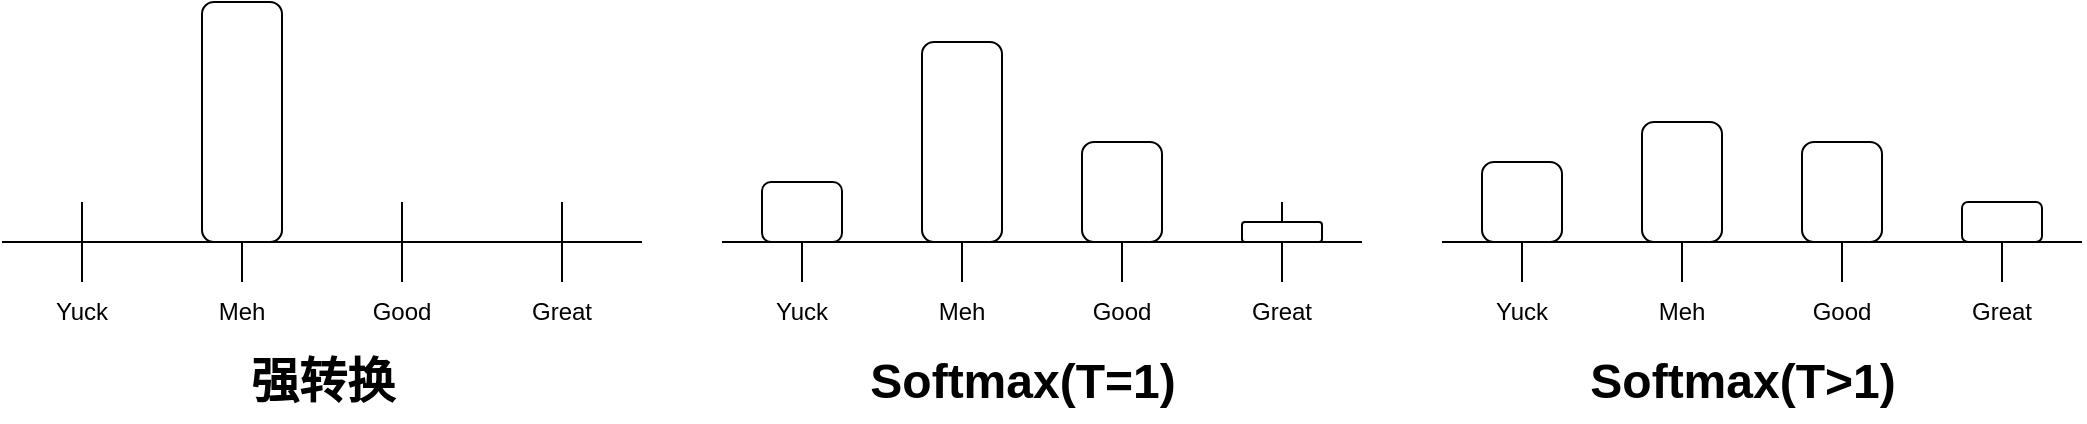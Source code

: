 <mxfile>
    <diagram id="uClf7CbBTr9JT9ghtrku" name="第 1 页">
        <mxGraphModel dx="1176" dy="593" grid="1" gridSize="10" guides="1" tooltips="1" connect="1" arrows="1" fold="1" page="1" pageScale="1" pageWidth="827" pageHeight="1169" math="0" shadow="0">
            <root>
                <mxCell id="0"/>
                <mxCell id="1" parent="0"/>
                <mxCell id="2" value="" style="endArrow=none;html=1;" edge="1" parent="1">
                    <mxGeometry width="50" height="50" relative="1" as="geometry">
                        <mxPoint x="80" y="280" as="sourcePoint"/>
                        <mxPoint x="400" y="280" as="targetPoint"/>
                    </mxGeometry>
                </mxCell>
                <mxCell id="3" value="" style="endArrow=none;html=1;" edge="1" parent="1">
                    <mxGeometry width="50" height="50" relative="1" as="geometry">
                        <mxPoint x="120" y="300" as="sourcePoint"/>
                        <mxPoint x="120" y="260" as="targetPoint"/>
                    </mxGeometry>
                </mxCell>
                <mxCell id="5" value="" style="endArrow=none;html=1;" edge="1" parent="1">
                    <mxGeometry width="50" height="50" relative="1" as="geometry">
                        <mxPoint x="200" y="300" as="sourcePoint"/>
                        <mxPoint x="200" y="260" as="targetPoint"/>
                    </mxGeometry>
                </mxCell>
                <mxCell id="6" value="" style="endArrow=none;html=1;" edge="1" parent="1">
                    <mxGeometry width="50" height="50" relative="1" as="geometry">
                        <mxPoint x="280" y="300" as="sourcePoint"/>
                        <mxPoint x="280" y="260" as="targetPoint"/>
                    </mxGeometry>
                </mxCell>
                <mxCell id="7" value="" style="endArrow=none;html=1;" edge="1" parent="1">
                    <mxGeometry width="50" height="50" relative="1" as="geometry">
                        <mxPoint x="360" y="300" as="sourcePoint"/>
                        <mxPoint x="360" y="260" as="targetPoint"/>
                    </mxGeometry>
                </mxCell>
                <mxCell id="8" value="Yuck" style="text;html=1;strokeColor=none;fillColor=none;align=center;verticalAlign=middle;whiteSpace=wrap;rounded=0;" vertex="1" parent="1">
                    <mxGeometry x="90" y="300" width="60" height="30" as="geometry"/>
                </mxCell>
                <mxCell id="9" value="Meh" style="text;html=1;strokeColor=none;fillColor=none;align=center;verticalAlign=middle;whiteSpace=wrap;rounded=0;" vertex="1" parent="1">
                    <mxGeometry x="170" y="300" width="60" height="30" as="geometry"/>
                </mxCell>
                <mxCell id="10" value="Good" style="text;html=1;strokeColor=none;fillColor=none;align=center;verticalAlign=middle;whiteSpace=wrap;rounded=0;" vertex="1" parent="1">
                    <mxGeometry x="250" y="300" width="60" height="30" as="geometry"/>
                </mxCell>
                <mxCell id="11" value="Great" style="text;html=1;strokeColor=none;fillColor=none;align=center;verticalAlign=middle;whiteSpace=wrap;rounded=0;" vertex="1" parent="1">
                    <mxGeometry x="330" y="300" width="60" height="30" as="geometry"/>
                </mxCell>
                <mxCell id="12" value="" style="rounded=1;whiteSpace=wrap;html=1;" vertex="1" parent="1">
                    <mxGeometry x="180" y="160" width="40" height="120" as="geometry"/>
                </mxCell>
                <mxCell id="13" value="" style="endArrow=none;html=1;" edge="1" parent="1">
                    <mxGeometry width="50" height="50" relative="1" as="geometry">
                        <mxPoint x="440.0" y="280" as="sourcePoint"/>
                        <mxPoint x="760" y="280" as="targetPoint"/>
                    </mxGeometry>
                </mxCell>
                <mxCell id="14" value="" style="endArrow=none;html=1;" edge="1" parent="1">
                    <mxGeometry width="50" height="50" relative="1" as="geometry">
                        <mxPoint x="480" y="300" as="sourcePoint"/>
                        <mxPoint x="480" y="260" as="targetPoint"/>
                    </mxGeometry>
                </mxCell>
                <mxCell id="15" value="" style="endArrow=none;html=1;" edge="1" parent="1">
                    <mxGeometry width="50" height="50" relative="1" as="geometry">
                        <mxPoint x="560" y="300" as="sourcePoint"/>
                        <mxPoint x="560" y="260" as="targetPoint"/>
                    </mxGeometry>
                </mxCell>
                <mxCell id="16" value="" style="endArrow=none;html=1;startArrow=none;" edge="1" parent="1" source="25">
                    <mxGeometry width="50" height="50" relative="1" as="geometry">
                        <mxPoint x="640" y="300" as="sourcePoint"/>
                        <mxPoint x="640" y="260" as="targetPoint"/>
                    </mxGeometry>
                </mxCell>
                <mxCell id="17" value="" style="endArrow=none;html=1;" edge="1" parent="1">
                    <mxGeometry width="50" height="50" relative="1" as="geometry">
                        <mxPoint x="720" y="300" as="sourcePoint"/>
                        <mxPoint x="720" y="260" as="targetPoint"/>
                    </mxGeometry>
                </mxCell>
                <mxCell id="18" value="Yuck" style="text;html=1;strokeColor=none;fillColor=none;align=center;verticalAlign=middle;whiteSpace=wrap;rounded=0;" vertex="1" parent="1">
                    <mxGeometry x="450" y="300" width="60" height="30" as="geometry"/>
                </mxCell>
                <mxCell id="19" value="Meh" style="text;html=1;strokeColor=none;fillColor=none;align=center;verticalAlign=middle;whiteSpace=wrap;rounded=0;" vertex="1" parent="1">
                    <mxGeometry x="530" y="300" width="60" height="30" as="geometry"/>
                </mxCell>
                <mxCell id="20" value="Good" style="text;html=1;strokeColor=none;fillColor=none;align=center;verticalAlign=middle;whiteSpace=wrap;rounded=0;" vertex="1" parent="1">
                    <mxGeometry x="610" y="300" width="60" height="30" as="geometry"/>
                </mxCell>
                <mxCell id="21" value="Great" style="text;html=1;strokeColor=none;fillColor=none;align=center;verticalAlign=middle;whiteSpace=wrap;rounded=0;" vertex="1" parent="1">
                    <mxGeometry x="690" y="300" width="60" height="30" as="geometry"/>
                </mxCell>
                <mxCell id="22" value="" style="rounded=1;whiteSpace=wrap;html=1;" vertex="1" parent="1">
                    <mxGeometry x="540" y="180" width="40" height="100" as="geometry"/>
                </mxCell>
                <mxCell id="23" value="强转换" style="text;strokeColor=none;fillColor=none;html=1;fontSize=24;fontStyle=1;verticalAlign=middle;align=center;" vertex="1" parent="1">
                    <mxGeometry x="190" y="330" width="100" height="40" as="geometry"/>
                </mxCell>
                <mxCell id="24" value="" style="rounded=1;whiteSpace=wrap;html=1;" vertex="1" parent="1">
                    <mxGeometry x="460" y="250" width="40" height="30" as="geometry"/>
                </mxCell>
                <mxCell id="26" value="" style="endArrow=none;html=1;" edge="1" parent="1" target="25">
                    <mxGeometry width="50" height="50" relative="1" as="geometry">
                        <mxPoint x="640" y="300" as="sourcePoint"/>
                        <mxPoint x="640" y="260" as="targetPoint"/>
                    </mxGeometry>
                </mxCell>
                <mxCell id="25" value="" style="rounded=1;whiteSpace=wrap;html=1;" vertex="1" parent="1">
                    <mxGeometry x="620" y="230" width="40" height="50" as="geometry"/>
                </mxCell>
                <mxCell id="27" value="" style="rounded=1;whiteSpace=wrap;html=1;" vertex="1" parent="1">
                    <mxGeometry x="700" y="270" width="40" height="10" as="geometry"/>
                </mxCell>
                <mxCell id="29" value="Softmax(T=1)" style="text;strokeColor=none;fillColor=none;html=1;fontSize=24;fontStyle=1;verticalAlign=middle;align=center;" vertex="1" parent="1">
                    <mxGeometry x="540" y="330" width="100" height="40" as="geometry"/>
                </mxCell>
                <mxCell id="30" value="" style="endArrow=none;html=1;" edge="1" parent="1">
                    <mxGeometry width="50" height="50" relative="1" as="geometry">
                        <mxPoint x="800.0" y="280" as="sourcePoint"/>
                        <mxPoint x="1120" y="280" as="targetPoint"/>
                    </mxGeometry>
                </mxCell>
                <mxCell id="31" value="" style="endArrow=none;html=1;" edge="1" parent="1">
                    <mxGeometry width="50" height="50" relative="1" as="geometry">
                        <mxPoint x="840.0" y="300" as="sourcePoint"/>
                        <mxPoint x="840.0" y="260" as="targetPoint"/>
                    </mxGeometry>
                </mxCell>
                <mxCell id="32" value="" style="endArrow=none;html=1;" edge="1" parent="1">
                    <mxGeometry width="50" height="50" relative="1" as="geometry">
                        <mxPoint x="920" y="300" as="sourcePoint"/>
                        <mxPoint x="920" y="260" as="targetPoint"/>
                    </mxGeometry>
                </mxCell>
                <mxCell id="33" value="" style="endArrow=none;html=1;startArrow=none;" edge="1" parent="1" source="42">
                    <mxGeometry width="50" height="50" relative="1" as="geometry">
                        <mxPoint x="1000" y="300" as="sourcePoint"/>
                        <mxPoint x="1000" y="260" as="targetPoint"/>
                    </mxGeometry>
                </mxCell>
                <mxCell id="34" value="" style="endArrow=none;html=1;" edge="1" parent="1">
                    <mxGeometry width="50" height="50" relative="1" as="geometry">
                        <mxPoint x="1080" y="300" as="sourcePoint"/>
                        <mxPoint x="1080" y="260" as="targetPoint"/>
                    </mxGeometry>
                </mxCell>
                <mxCell id="35" value="Yuck" style="text;html=1;strokeColor=none;fillColor=none;align=center;verticalAlign=middle;whiteSpace=wrap;rounded=0;" vertex="1" parent="1">
                    <mxGeometry x="810" y="300" width="60" height="30" as="geometry"/>
                </mxCell>
                <mxCell id="36" value="Meh" style="text;html=1;strokeColor=none;fillColor=none;align=center;verticalAlign=middle;whiteSpace=wrap;rounded=0;" vertex="1" parent="1">
                    <mxGeometry x="890" y="300" width="60" height="30" as="geometry"/>
                </mxCell>
                <mxCell id="37" value="Good" style="text;html=1;strokeColor=none;fillColor=none;align=center;verticalAlign=middle;whiteSpace=wrap;rounded=0;" vertex="1" parent="1">
                    <mxGeometry x="970" y="300" width="60" height="30" as="geometry"/>
                </mxCell>
                <mxCell id="38" value="Great" style="text;html=1;strokeColor=none;fillColor=none;align=center;verticalAlign=middle;whiteSpace=wrap;rounded=0;" vertex="1" parent="1">
                    <mxGeometry x="1050" y="300" width="60" height="30" as="geometry"/>
                </mxCell>
                <mxCell id="39" value="" style="rounded=1;whiteSpace=wrap;html=1;" vertex="1" parent="1">
                    <mxGeometry x="900" y="220" width="40" height="60" as="geometry"/>
                </mxCell>
                <mxCell id="40" value="" style="rounded=1;whiteSpace=wrap;html=1;" vertex="1" parent="1">
                    <mxGeometry x="820" y="240" width="40" height="40" as="geometry"/>
                </mxCell>
                <mxCell id="41" value="" style="endArrow=none;html=1;" edge="1" parent="1" target="42">
                    <mxGeometry width="50" height="50" relative="1" as="geometry">
                        <mxPoint x="1000" y="300" as="sourcePoint"/>
                        <mxPoint x="1000" y="260" as="targetPoint"/>
                    </mxGeometry>
                </mxCell>
                <mxCell id="42" value="" style="rounded=1;whiteSpace=wrap;html=1;" vertex="1" parent="1">
                    <mxGeometry x="980" y="230" width="40" height="50" as="geometry"/>
                </mxCell>
                <mxCell id="43" value="" style="rounded=1;whiteSpace=wrap;html=1;" vertex="1" parent="1">
                    <mxGeometry x="1060" y="260" width="40" height="20" as="geometry"/>
                </mxCell>
                <mxCell id="44" value="Softmax(T&amp;gt;1)" style="text;strokeColor=none;fillColor=none;html=1;fontSize=24;fontStyle=1;verticalAlign=middle;align=center;" vertex="1" parent="1">
                    <mxGeometry x="900" y="330" width="100" height="40" as="geometry"/>
                </mxCell>
            </root>
        </mxGraphModel>
    </diagram>
</mxfile>